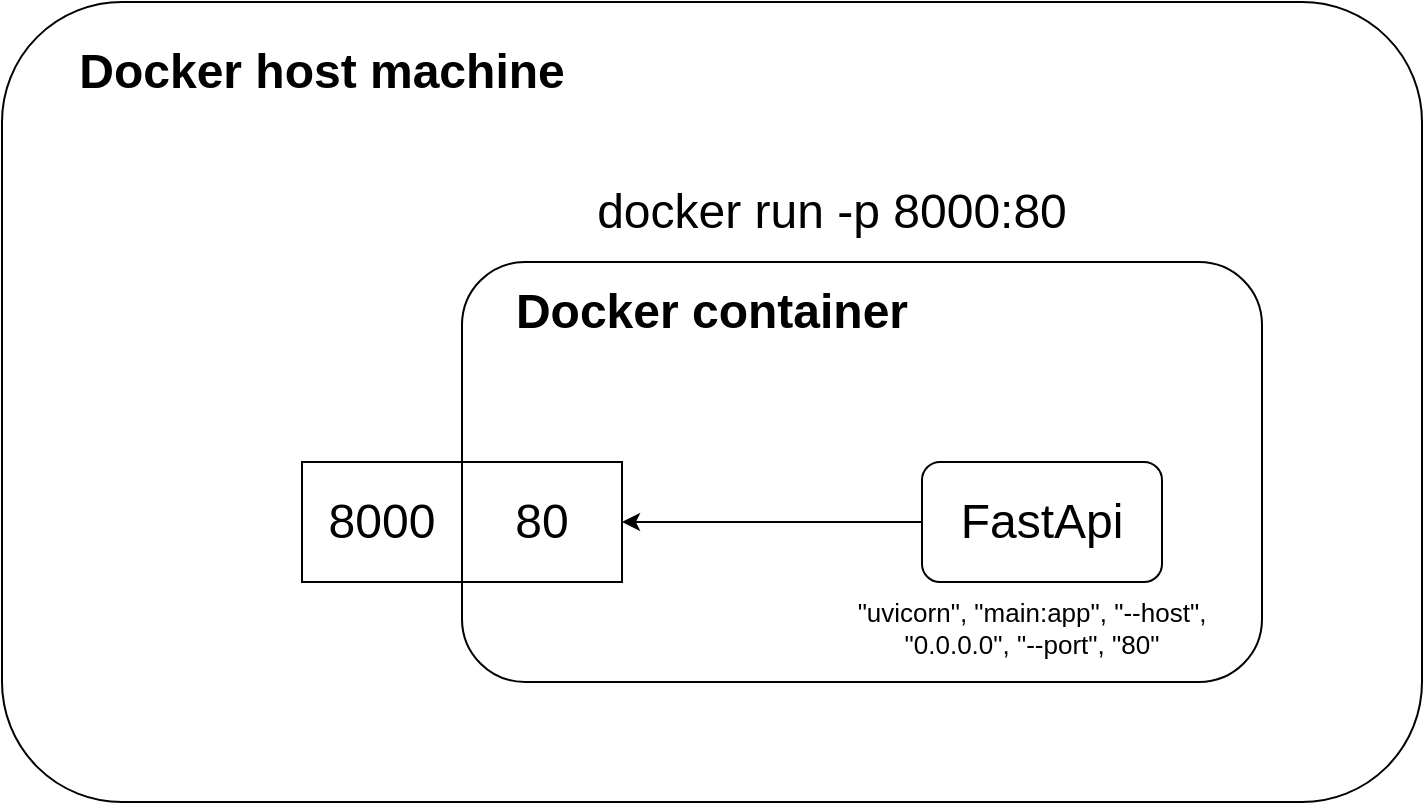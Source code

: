 <mxfile version="20.0.3" type="device"><diagram id="5p5fi4WiRMS6D87y3snK" name="Page-1"><mxGraphModel dx="981" dy="611" grid="1" gridSize="10" guides="1" tooltips="1" connect="1" arrows="1" fold="1" page="1" pageScale="1" pageWidth="827" pageHeight="1169" math="0" shadow="0"><root><mxCell id="0"/><mxCell id="1" parent="0"/><mxCell id="9UDPk2HjNs4KB9lyTB_q-1" value="" style="rounded=1;whiteSpace=wrap;html=1;" vertex="1" parent="1"><mxGeometry x="30" y="170" width="710" height="400" as="geometry"/></mxCell><mxCell id="9UDPk2HjNs4KB9lyTB_q-2" value="" style="rounded=1;whiteSpace=wrap;html=1;" vertex="1" parent="1"><mxGeometry x="260" y="300" width="400" height="210" as="geometry"/></mxCell><mxCell id="9UDPk2HjNs4KB9lyTB_q-3" value="Docker host machine" style="text;html=1;strokeColor=none;fillColor=none;align=center;verticalAlign=middle;whiteSpace=wrap;rounded=0;fontSize=24;fontStyle=1" vertex="1" parent="1"><mxGeometry x="60" y="200" width="260" height="10" as="geometry"/></mxCell><mxCell id="9UDPk2HjNs4KB9lyTB_q-4" value="Docker container" style="text;html=1;strokeColor=none;fillColor=none;align=center;verticalAlign=middle;whiteSpace=wrap;rounded=0;fontSize=24;fontStyle=1" vertex="1" parent="1"><mxGeometry x="280" y="320" width="210" height="10" as="geometry"/></mxCell><mxCell id="9UDPk2HjNs4KB9lyTB_q-5" value="FastApi" style="rounded=1;whiteSpace=wrap;html=1;fontSize=24;" vertex="1" parent="1"><mxGeometry x="490" y="400" width="120" height="60" as="geometry"/></mxCell><mxCell id="9UDPk2HjNs4KB9lyTB_q-6" value="" style="rounded=0;whiteSpace=wrap;html=1;fontSize=24;" vertex="1" parent="1"><mxGeometry x="260" y="400" width="80" height="60" as="geometry"/></mxCell><mxCell id="9UDPk2HjNs4KB9lyTB_q-8" value="80" style="text;html=1;strokeColor=none;fillColor=none;align=center;verticalAlign=middle;whiteSpace=wrap;rounded=0;fontSize=24;" vertex="1" parent="1"><mxGeometry x="270" y="415" width="60" height="30" as="geometry"/></mxCell><mxCell id="9UDPk2HjNs4KB9lyTB_q-9" value="" style="rounded=0;whiteSpace=wrap;html=1;fontSize=24;" vertex="1" parent="1"><mxGeometry x="180" y="400" width="80" height="60" as="geometry"/></mxCell><mxCell id="9UDPk2HjNs4KB9lyTB_q-10" value="8000" style="text;html=1;strokeColor=none;fillColor=none;align=center;verticalAlign=middle;whiteSpace=wrap;rounded=0;fontSize=24;" vertex="1" parent="1"><mxGeometry x="190" y="415" width="60" height="30" as="geometry"/></mxCell><mxCell id="9UDPk2HjNs4KB9lyTB_q-11" value="" style="endArrow=classic;html=1;rounded=0;fontSize=24;exitX=0;exitY=0.5;exitDx=0;exitDy=0;entryX=1;entryY=0.5;entryDx=0;entryDy=0;" edge="1" parent="1" source="9UDPk2HjNs4KB9lyTB_q-5" target="9UDPk2HjNs4KB9lyTB_q-6"><mxGeometry width="50" height="50" relative="1" as="geometry"><mxPoint x="390" y="460" as="sourcePoint"/><mxPoint x="440" y="410" as="targetPoint"/></mxGeometry></mxCell><mxCell id="9UDPk2HjNs4KB9lyTB_q-12" value="docker run -p 8000:80" style="text;html=1;strokeColor=none;fillColor=none;align=center;verticalAlign=middle;whiteSpace=wrap;rounded=0;fontSize=24;" vertex="1" parent="1"><mxGeometry x="290" y="260" width="310" height="30" as="geometry"/></mxCell><mxCell id="9UDPk2HjNs4KB9lyTB_q-13" value="&quot;uvicorn&quot;, &quot;main:app&quot;, &quot;--host&quot;, &quot;0.0.0.0&quot;, &quot;--port&quot;, &quot;80&quot;" style="text;html=1;strokeColor=none;fillColor=none;align=center;verticalAlign=middle;whiteSpace=wrap;rounded=0;fontSize=13;" vertex="1" parent="1"><mxGeometry x="430" y="455" width="230" height="55" as="geometry"/></mxCell></root></mxGraphModel></diagram></mxfile>
